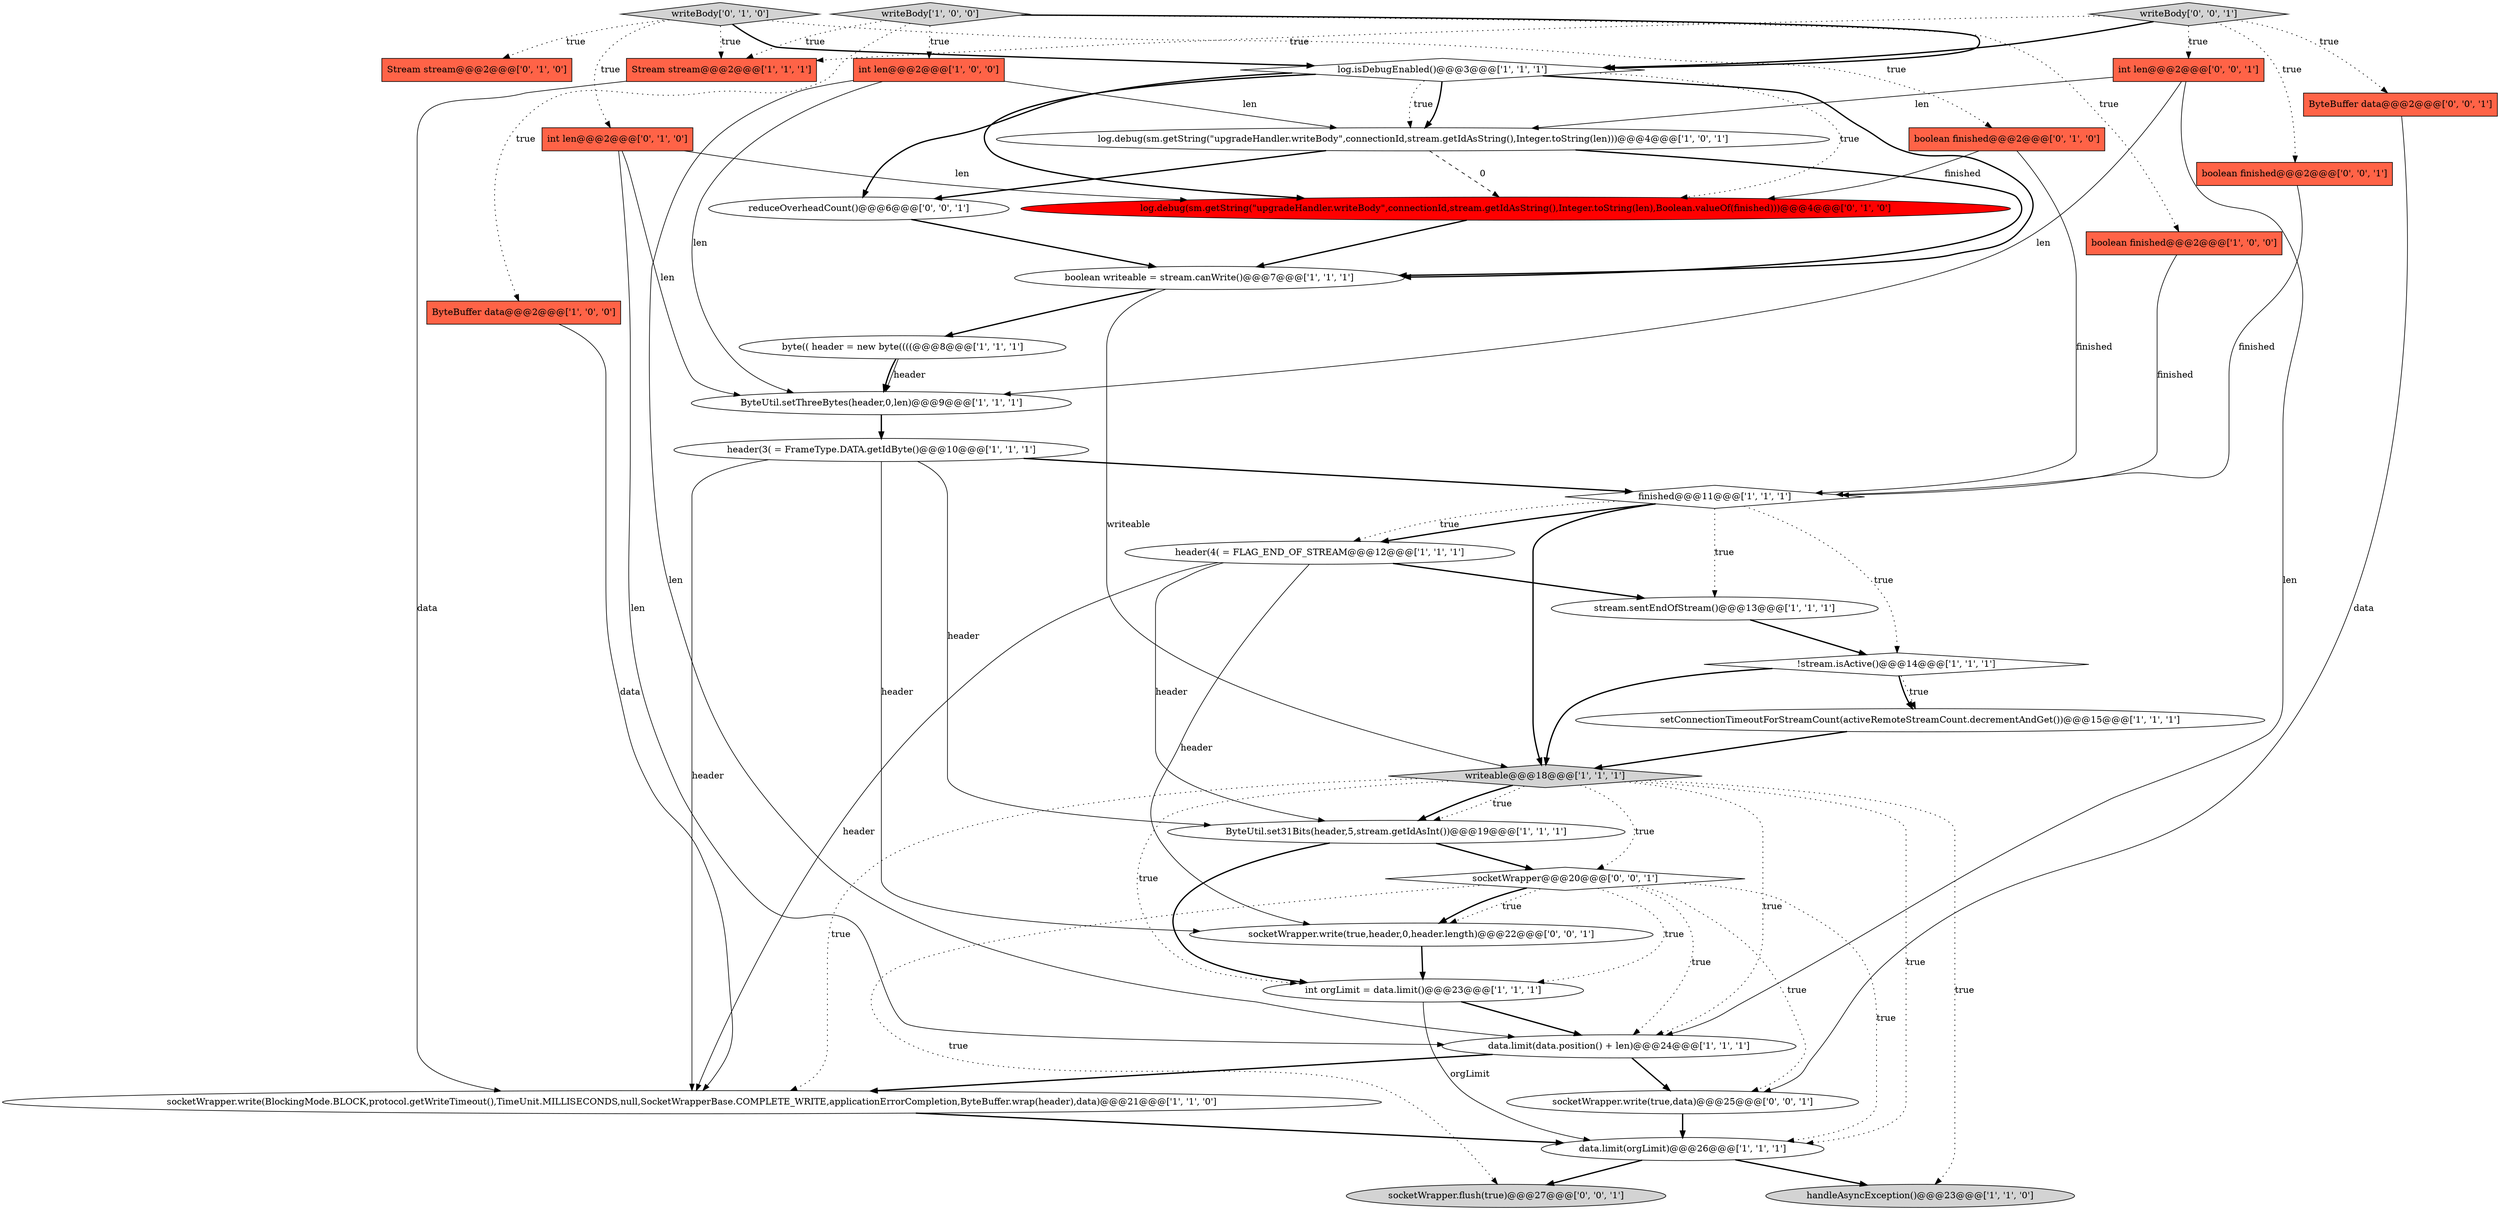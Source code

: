 digraph {
8 [style = filled, label = "socketWrapper.write(BlockingMode.BLOCK,protocol.getWriteTimeout(),TimeUnit.MILLISECONDS,null,SocketWrapperBase.COMPLETE_WRITE,applicationErrorCompletion,ByteBuffer.wrap(header),data)@@@21@@@['1', '1', '0']", fillcolor = white, shape = ellipse image = "AAA0AAABBB1BBB"];
34 [style = filled, label = "socketWrapper@@@20@@@['0', '0', '1']", fillcolor = white, shape = diamond image = "AAA0AAABBB3BBB"];
15 [style = filled, label = "stream.sentEndOfStream()@@@13@@@['1', '1', '1']", fillcolor = white, shape = ellipse image = "AAA0AAABBB1BBB"];
3 [style = filled, label = "handleAsyncException()@@@23@@@['1', '1', '0']", fillcolor = lightgray, shape = ellipse image = "AAA0AAABBB1BBB"];
0 [style = filled, label = "ByteUtil.set31Bits(header,5,stream.getIdAsInt())@@@19@@@['1', '1', '1']", fillcolor = white, shape = ellipse image = "AAA0AAABBB1BBB"];
1 [style = filled, label = "int orgLimit = data.limit()@@@23@@@['1', '1', '1']", fillcolor = white, shape = ellipse image = "AAA0AAABBB1BBB"];
36 [style = filled, label = "socketWrapper.flush(true)@@@27@@@['0', '0', '1']", fillcolor = lightgray, shape = ellipse image = "AAA0AAABBB3BBB"];
30 [style = filled, label = "writeBody['0', '0', '1']", fillcolor = lightgray, shape = diamond image = "AAA0AAABBB3BBB"];
6 [style = filled, label = "!stream.isActive()@@@14@@@['1', '1', '1']", fillcolor = white, shape = diamond image = "AAA0AAABBB1BBB"];
14 [style = filled, label = "boolean writeable = stream.canWrite()@@@7@@@['1', '1', '1']", fillcolor = white, shape = ellipse image = "AAA0AAABBB1BBB"];
18 [style = filled, label = "ByteUtil.setThreeBytes(header,0,len)@@@9@@@['1', '1', '1']", fillcolor = white, shape = ellipse image = "AAA0AAABBB1BBB"];
7 [style = filled, label = "data.limit(orgLimit)@@@26@@@['1', '1', '1']", fillcolor = white, shape = ellipse image = "AAA0AAABBB1BBB"];
11 [style = filled, label = "finished@@@11@@@['1', '1', '1']", fillcolor = white, shape = diamond image = "AAA0AAABBB1BBB"];
31 [style = filled, label = "socketWrapper.write(true,data)@@@25@@@['0', '0', '1']", fillcolor = white, shape = ellipse image = "AAA0AAABBB3BBB"];
29 [style = filled, label = "socketWrapper.write(true,header,0,header.length)@@@22@@@['0', '0', '1']", fillcolor = white, shape = ellipse image = "AAA0AAABBB3BBB"];
4 [style = filled, label = "boolean finished@@@2@@@['1', '0', '0']", fillcolor = tomato, shape = box image = "AAA0AAABBB1BBB"];
28 [style = filled, label = "reduceOverheadCount()@@@6@@@['0', '0', '1']", fillcolor = white, shape = ellipse image = "AAA0AAABBB3BBB"];
24 [style = filled, label = "boolean finished@@@2@@@['0', '1', '0']", fillcolor = tomato, shape = box image = "AAA0AAABBB2BBB"];
12 [style = filled, label = "writeable@@@18@@@['1', '1', '1']", fillcolor = lightgray, shape = diamond image = "AAA0AAABBB1BBB"];
21 [style = filled, label = "setConnectionTimeoutForStreamCount(activeRemoteStreamCount.decrementAndGet())@@@15@@@['1', '1', '1']", fillcolor = white, shape = ellipse image = "AAA0AAABBB1BBB"];
32 [style = filled, label = "boolean finished@@@2@@@['0', '0', '1']", fillcolor = tomato, shape = box image = "AAA0AAABBB3BBB"];
26 [style = filled, label = "writeBody['0', '1', '0']", fillcolor = lightgray, shape = diamond image = "AAA0AAABBB2BBB"];
2 [style = filled, label = "log.debug(sm.getString(\"upgradeHandler.writeBody\",connectionId,stream.getIdAsString(),Integer.toString(len)))@@@4@@@['1', '0', '1']", fillcolor = white, shape = ellipse image = "AAA0AAABBB1BBB"];
19 [style = filled, label = "Stream stream@@@2@@@['1', '1', '1']", fillcolor = tomato, shape = box image = "AAA0AAABBB1BBB"];
13 [style = filled, label = "ByteBuffer data@@@2@@@['1', '0', '0']", fillcolor = tomato, shape = box image = "AAA0AAABBB1BBB"];
10 [style = filled, label = "byte(( header = new byte((((@@@8@@@['1', '1', '1']", fillcolor = white, shape = ellipse image = "AAA0AAABBB1BBB"];
25 [style = filled, label = "Stream stream@@@2@@@['0', '1', '0']", fillcolor = tomato, shape = box image = "AAA0AAABBB2BBB"];
5 [style = filled, label = "log.isDebugEnabled()@@@3@@@['1', '1', '1']", fillcolor = white, shape = diamond image = "AAA0AAABBB1BBB"];
35 [style = filled, label = "int len@@@2@@@['0', '0', '1']", fillcolor = tomato, shape = box image = "AAA0AAABBB3BBB"];
27 [style = filled, label = "log.debug(sm.getString(\"upgradeHandler.writeBody\",connectionId,stream.getIdAsString(),Integer.toString(len),Boolean.valueOf(finished)))@@@4@@@['0', '1', '0']", fillcolor = red, shape = ellipse image = "AAA1AAABBB2BBB"];
23 [style = filled, label = "int len@@@2@@@['0', '1', '0']", fillcolor = tomato, shape = box image = "AAA0AAABBB2BBB"];
9 [style = filled, label = "writeBody['1', '0', '0']", fillcolor = lightgray, shape = diamond image = "AAA0AAABBB1BBB"];
17 [style = filled, label = "int len@@@2@@@['1', '0', '0']", fillcolor = tomato, shape = box image = "AAA0AAABBB1BBB"];
33 [style = filled, label = "ByteBuffer data@@@2@@@['0', '0', '1']", fillcolor = tomato, shape = box image = "AAA0AAABBB3BBB"];
20 [style = filled, label = "header(3( = FrameType.DATA.getIdByte()@@@10@@@['1', '1', '1']", fillcolor = white, shape = ellipse image = "AAA0AAABBB1BBB"];
22 [style = filled, label = "header(4( = FLAG_END_OF_STREAM@@@12@@@['1', '1', '1']", fillcolor = white, shape = ellipse image = "AAA0AAABBB1BBB"];
16 [style = filled, label = "data.limit(data.position() + len)@@@24@@@['1', '1', '1']", fillcolor = white, shape = ellipse image = "AAA0AAABBB1BBB"];
22->15 [style = bold, label=""];
22->29 [style = solid, label="header"];
22->8 [style = solid, label="header"];
12->8 [style = dotted, label="true"];
22->0 [style = solid, label="header"];
34->29 [style = dotted, label="true"];
14->12 [style = solid, label="writeable"];
26->19 [style = dotted, label="true"];
5->28 [style = bold, label=""];
28->14 [style = bold, label=""];
33->31 [style = solid, label="data"];
19->8 [style = solid, label="data"];
1->7 [style = solid, label="orgLimit"];
26->24 [style = dotted, label="true"];
2->14 [style = bold, label=""];
24->27 [style = solid, label="finished"];
9->5 [style = bold, label=""];
20->0 [style = solid, label="header"];
29->1 [style = bold, label=""];
11->15 [style = dotted, label="true"];
17->16 [style = solid, label="len"];
2->28 [style = bold, label=""];
12->34 [style = dotted, label="true"];
30->33 [style = dotted, label="true"];
12->3 [style = dotted, label="true"];
35->18 [style = solid, label="len"];
10->18 [style = solid, label="header"];
30->19 [style = dotted, label="true"];
2->27 [style = dashed, label="0"];
14->10 [style = bold, label=""];
26->23 [style = dotted, label="true"];
11->12 [style = bold, label=""];
34->7 [style = dotted, label="true"];
20->29 [style = solid, label="header"];
0->34 [style = bold, label=""];
18->20 [style = bold, label=""];
34->31 [style = dotted, label="true"];
1->16 [style = bold, label=""];
9->13 [style = dotted, label="true"];
30->32 [style = dotted, label="true"];
12->0 [style = dotted, label="true"];
9->4 [style = dotted, label="true"];
12->7 [style = dotted, label="true"];
13->8 [style = solid, label="data"];
10->18 [style = bold, label=""];
34->29 [style = bold, label=""];
35->2 [style = solid, label="len"];
27->14 [style = bold, label=""];
16->8 [style = bold, label=""];
6->21 [style = bold, label=""];
34->36 [style = dotted, label="true"];
17->18 [style = solid, label="len"];
34->1 [style = dotted, label="true"];
31->7 [style = bold, label=""];
21->12 [style = bold, label=""];
9->19 [style = dotted, label="true"];
30->5 [style = bold, label=""];
24->11 [style = solid, label="finished"];
11->6 [style = dotted, label="true"];
0->1 [style = bold, label=""];
16->31 [style = bold, label=""];
20->8 [style = solid, label="header"];
5->27 [style = dotted, label="true"];
11->22 [style = bold, label=""];
23->18 [style = solid, label="len"];
6->21 [style = dotted, label="true"];
7->36 [style = bold, label=""];
32->11 [style = solid, label="finished"];
4->11 [style = solid, label="finished"];
5->2 [style = dotted, label="true"];
20->11 [style = bold, label=""];
6->12 [style = bold, label=""];
23->16 [style = solid, label="len"];
26->25 [style = dotted, label="true"];
26->5 [style = bold, label=""];
9->17 [style = dotted, label="true"];
12->1 [style = dotted, label="true"];
15->6 [style = bold, label=""];
5->14 [style = bold, label=""];
23->27 [style = solid, label="len"];
11->22 [style = dotted, label="true"];
12->0 [style = bold, label=""];
7->3 [style = bold, label=""];
8->7 [style = bold, label=""];
5->2 [style = bold, label=""];
12->16 [style = dotted, label="true"];
30->35 [style = dotted, label="true"];
17->2 [style = solid, label="len"];
5->27 [style = bold, label=""];
34->16 [style = dotted, label="true"];
35->16 [style = solid, label="len"];
}
